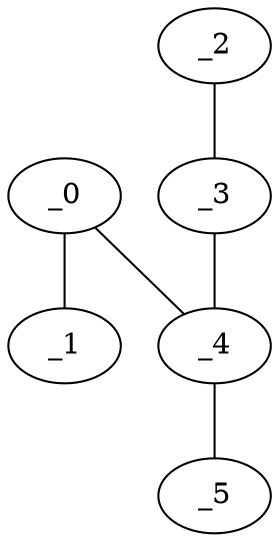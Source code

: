 graph FP1_0125 {
	_0	 [x="0.476645",
		y="3.15222"];
	_1	 [x="0.129567",
		y="0.898631"];
	_0 -- _1;
	_4	 [x="2.1",
		y="2.78"];
	_0 -- _4;
	_2	 [x="1.26209",
		y="1.3374"];
	_3	 [x="1.24565",
		y="2.01408"];
	_2 -- _3;
	_3 -- _4;
	_5	 [x="2.61888",
		y="0.263263"];
	_4 -- _5;
}
